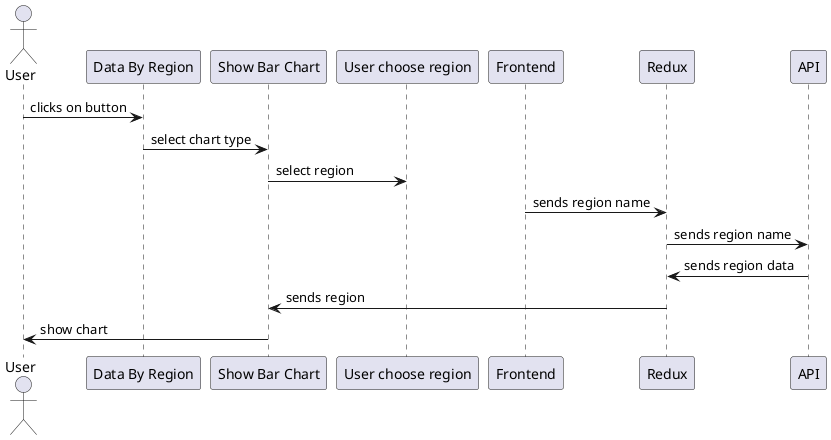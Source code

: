 @startuml name
actor User


User -> "Data By Region": clicks on button
"Data By Region" -> "Show Bar Chart": select chart type
"Show Bar Chart" -> "User choose region": select region
Frontend -> Redux : sends region name
Redux -> API : sends region name
API -> Redux : sends region data
Redux -> "Show Bar Chart" : sends region
"Show Bar Chart" -> "User": show chart

@enduml

